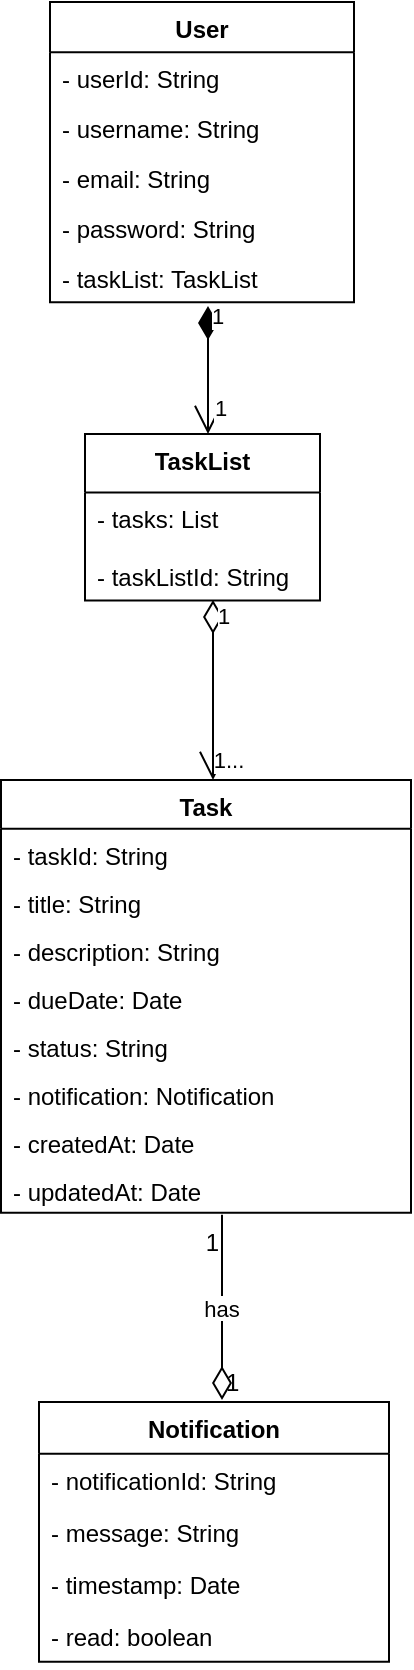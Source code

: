 <mxfile version="23.0.2" type="device">
  <diagram name="Page-1" id="cy3Fpj1-zwmyej24VfAA">
    <mxGraphModel dx="864" dy="508" grid="1" gridSize="10" guides="1" tooltips="1" connect="1" arrows="1" fold="1" page="1" pageScale="1" pageWidth="1200" pageHeight="1600" math="0" shadow="0">
      <root>
        <mxCell id="0" />
        <mxCell id="1" parent="0" />
        <mxCell id="kKWkfw3zUJg7MziUc8v9-1" value="User" style="swimlane;fontStyle=1;align=center;verticalAlign=top;childLayout=stackLayout;horizontal=1;startSize=25.067;horizontalStack=0;resizeParent=1;resizeParentMax=0;resizeLast=0;collapsible=0;marginBottom=0;" parent="1" vertex="1">
          <mxGeometry x="394" y="134" width="152" height="150.067" as="geometry" />
        </mxCell>
        <mxCell id="kKWkfw3zUJg7MziUc8v9-2" value="- userId: String" style="text;strokeColor=none;fillColor=none;align=left;verticalAlign=top;spacingLeft=4;spacingRight=4;overflow=hidden;rotatable=0;points=[[0,0.5],[1,0.5]];portConstraint=eastwest;" parent="kKWkfw3zUJg7MziUc8v9-1" vertex="1">
          <mxGeometry y="25.067" width="152" height="25" as="geometry" />
        </mxCell>
        <mxCell id="kKWkfw3zUJg7MziUc8v9-3" value="- username: String" style="text;strokeColor=none;fillColor=none;align=left;verticalAlign=top;spacingLeft=4;spacingRight=4;overflow=hidden;rotatable=0;points=[[0,0.5],[1,0.5]];portConstraint=eastwest;" parent="kKWkfw3zUJg7MziUc8v9-1" vertex="1">
          <mxGeometry y="50.067" width="152" height="25" as="geometry" />
        </mxCell>
        <mxCell id="kKWkfw3zUJg7MziUc8v9-4" value="- email: String" style="text;strokeColor=none;fillColor=none;align=left;verticalAlign=top;spacingLeft=4;spacingRight=4;overflow=hidden;rotatable=0;points=[[0,0.5],[1,0.5]];portConstraint=eastwest;" parent="kKWkfw3zUJg7MziUc8v9-1" vertex="1">
          <mxGeometry y="75.067" width="152" height="25" as="geometry" />
        </mxCell>
        <mxCell id="kKWkfw3zUJg7MziUc8v9-5" value="- password: String" style="text;strokeColor=none;fillColor=none;align=left;verticalAlign=top;spacingLeft=4;spacingRight=4;overflow=hidden;rotatable=0;points=[[0,0.5],[1,0.5]];portConstraint=eastwest;" parent="kKWkfw3zUJg7MziUc8v9-1" vertex="1">
          <mxGeometry y="100.067" width="152" height="25" as="geometry" />
        </mxCell>
        <mxCell id="kKWkfw3zUJg7MziUc8v9-6" value="- taskList: TaskList" style="text;strokeColor=none;fillColor=none;align=left;verticalAlign=top;spacingLeft=4;spacingRight=4;overflow=hidden;rotatable=0;points=[[0,0.5],[1,0.5]];portConstraint=eastwest;" parent="kKWkfw3zUJg7MziUc8v9-1" vertex="1">
          <mxGeometry y="125.067" width="152" height="25" as="geometry" />
        </mxCell>
        <mxCell id="kKWkfw3zUJg7MziUc8v9-64" value="Notification" style="swimlane;fontStyle=1;align=center;verticalAlign=top;childLayout=stackLayout;horizontal=1;startSize=25.818;horizontalStack=0;resizeParent=1;resizeParentMax=0;resizeLast=0;collapsible=0;marginBottom=0;" parent="1" vertex="1">
          <mxGeometry x="388.5" y="834" width="175" height="129.818" as="geometry" />
        </mxCell>
        <mxCell id="kKWkfw3zUJg7MziUc8v9-65" value="- notificationId: String" style="text;strokeColor=none;fillColor=none;align=left;verticalAlign=top;spacingLeft=4;spacingRight=4;overflow=hidden;rotatable=0;points=[[0,0.5],[1,0.5]];portConstraint=eastwest;" parent="kKWkfw3zUJg7MziUc8v9-64" vertex="1">
          <mxGeometry y="25.818" width="175" height="26" as="geometry" />
        </mxCell>
        <mxCell id="kKWkfw3zUJg7MziUc8v9-66" value="- message: String" style="text;strokeColor=none;fillColor=none;align=left;verticalAlign=top;spacingLeft=4;spacingRight=4;overflow=hidden;rotatable=0;points=[[0,0.5],[1,0.5]];portConstraint=eastwest;" parent="kKWkfw3zUJg7MziUc8v9-64" vertex="1">
          <mxGeometry y="51.818" width="175" height="26" as="geometry" />
        </mxCell>
        <mxCell id="kKWkfw3zUJg7MziUc8v9-67" value="- timestamp: Date" style="text;strokeColor=none;fillColor=none;align=left;verticalAlign=top;spacingLeft=4;spacingRight=4;overflow=hidden;rotatable=0;points=[[0,0.5],[1,0.5]];portConstraint=eastwest;" parent="kKWkfw3zUJg7MziUc8v9-64" vertex="1">
          <mxGeometry y="77.818" width="175" height="26" as="geometry" />
        </mxCell>
        <mxCell id="kKWkfw3zUJg7MziUc8v9-68" value="- read: boolean" style="text;strokeColor=none;fillColor=none;align=left;verticalAlign=top;spacingLeft=4;spacingRight=4;overflow=hidden;rotatable=0;points=[[0,0.5],[1,0.5]];portConstraint=eastwest;" parent="kKWkfw3zUJg7MziUc8v9-64" vertex="1">
          <mxGeometry y="103.818" width="175" height="26" as="geometry" />
        </mxCell>
        <mxCell id="kKWkfw3zUJg7MziUc8v9-70" value="has" style="curved=1;startArrow=none;endArrow=diamondThin;endSize=14;endFill=0;exitX=0.499;exitY=1;entryX=0.499;entryY=0;rounded=0;" parent="1" edge="1">
          <mxGeometry relative="1" as="geometry">
            <Array as="points" />
            <mxPoint x="480.002" y="740.348" as="sourcePoint" />
            <mxPoint x="480.002" y="833" as="targetPoint" />
          </mxGeometry>
        </mxCell>
        <mxCell id="kKWkfw3zUJg7MziUc8v9-71" value="1" style="edgeLabel;resizable=0;labelBackgroundColor=none;fontSize=12;align=right;verticalAlign=top;" parent="kKWkfw3zUJg7MziUc8v9-70" vertex="1">
          <mxGeometry x="-1" relative="1" as="geometry" />
        </mxCell>
        <mxCell id="kKWkfw3zUJg7MziUc8v9-72" value="1" style="edgeLabel;resizable=0;labelBackgroundColor=none;fontSize=12;align=left;verticalAlign=bottom;" parent="kKWkfw3zUJg7MziUc8v9-70" vertex="1">
          <mxGeometry x="1" relative="1" as="geometry" />
        </mxCell>
        <mxCell id="kKWkfw3zUJg7MziUc8v9-73" value="Task" style="swimlane;fontStyle=1;align=center;verticalAlign=top;childLayout=stackLayout;horizontal=1;startSize=24.348;horizontalStack=0;resizeParent=1;resizeParentMax=0;resizeLast=0;collapsible=0;marginBottom=0;" parent="1" vertex="1">
          <mxGeometry x="369.5" y="523" width="205" height="216.348" as="geometry" />
        </mxCell>
        <mxCell id="kKWkfw3zUJg7MziUc8v9-74" value="- taskId: String" style="text;strokeColor=none;fillColor=none;align=left;verticalAlign=top;spacingLeft=4;spacingRight=4;overflow=hidden;rotatable=0;points=[[0,0.5],[1,0.5]];portConstraint=eastwest;" parent="kKWkfw3zUJg7MziUc8v9-73" vertex="1">
          <mxGeometry y="24.348" width="205" height="24" as="geometry" />
        </mxCell>
        <mxCell id="kKWkfw3zUJg7MziUc8v9-75" value="- title: String" style="text;strokeColor=none;fillColor=none;align=left;verticalAlign=top;spacingLeft=4;spacingRight=4;overflow=hidden;rotatable=0;points=[[0,0.5],[1,0.5]];portConstraint=eastwest;" parent="kKWkfw3zUJg7MziUc8v9-73" vertex="1">
          <mxGeometry y="48.348" width="205" height="24" as="geometry" />
        </mxCell>
        <mxCell id="kKWkfw3zUJg7MziUc8v9-76" value="- description: String" style="text;strokeColor=none;fillColor=none;align=left;verticalAlign=top;spacingLeft=4;spacingRight=4;overflow=hidden;rotatable=0;points=[[0,0.5],[1,0.5]];portConstraint=eastwest;" parent="kKWkfw3zUJg7MziUc8v9-73" vertex="1">
          <mxGeometry y="72.348" width="205" height="24" as="geometry" />
        </mxCell>
        <mxCell id="kKWkfw3zUJg7MziUc8v9-77" value="- dueDate: Date" style="text;strokeColor=none;fillColor=none;align=left;verticalAlign=top;spacingLeft=4;spacingRight=4;overflow=hidden;rotatable=0;points=[[0,0.5],[1,0.5]];portConstraint=eastwest;" parent="kKWkfw3zUJg7MziUc8v9-73" vertex="1">
          <mxGeometry y="96.348" width="205" height="24" as="geometry" />
        </mxCell>
        <mxCell id="kKWkfw3zUJg7MziUc8v9-79" value="- status: String" style="text;strokeColor=none;fillColor=none;align=left;verticalAlign=top;spacingLeft=4;spacingRight=4;overflow=hidden;rotatable=0;points=[[0,0.5],[1,0.5]];portConstraint=eastwest;" parent="kKWkfw3zUJg7MziUc8v9-73" vertex="1">
          <mxGeometry y="120.348" width="205" height="24" as="geometry" />
        </mxCell>
        <mxCell id="kKWkfw3zUJg7MziUc8v9-81" value="- notification: Notification" style="text;strokeColor=none;fillColor=none;align=left;verticalAlign=top;spacingLeft=4;spacingRight=4;overflow=hidden;rotatable=0;points=[[0,0.5],[1,0.5]];portConstraint=eastwest;" parent="kKWkfw3zUJg7MziUc8v9-73" vertex="1">
          <mxGeometry y="144.348" width="205" height="24" as="geometry" />
        </mxCell>
        <mxCell id="kKWkfw3zUJg7MziUc8v9-82" value="- createdAt: Date" style="text;strokeColor=none;fillColor=none;align=left;verticalAlign=top;spacingLeft=4;spacingRight=4;overflow=hidden;rotatable=0;points=[[0,0.5],[1,0.5]];portConstraint=eastwest;" parent="kKWkfw3zUJg7MziUc8v9-73" vertex="1">
          <mxGeometry y="168.348" width="205" height="24" as="geometry" />
        </mxCell>
        <mxCell id="kKWkfw3zUJg7MziUc8v9-83" value="- updatedAt: Date" style="text;strokeColor=none;fillColor=none;align=left;verticalAlign=top;spacingLeft=4;spacingRight=4;overflow=hidden;rotatable=0;points=[[0,0.5],[1,0.5]];portConstraint=eastwest;" parent="kKWkfw3zUJg7MziUc8v9-73" vertex="1">
          <mxGeometry y="192.348" width="205" height="24" as="geometry" />
        </mxCell>
        <mxCell id="kKWkfw3zUJg7MziUc8v9-85" value="TaskList" style="swimlane;fontStyle=1;align=center;verticalAlign=top;childLayout=stackLayout;horizontal=1;startSize=29.2;horizontalStack=0;resizeParent=1;resizeParentMax=0;resizeLast=0;collapsible=0;marginBottom=0;" parent="1" vertex="1">
          <mxGeometry x="411.5" y="350" width="117.5" height="83.2" as="geometry" />
        </mxCell>
        <mxCell id="kKWkfw3zUJg7MziUc8v9-86" value="- tasks: List" style="text;strokeColor=none;fillColor=none;align=left;verticalAlign=top;spacingLeft=4;spacingRight=4;overflow=hidden;rotatable=0;points=[[0,0.5],[1,0.5]];portConstraint=eastwest;" parent="kKWkfw3zUJg7MziUc8v9-85" vertex="1">
          <mxGeometry y="29.2" width="117.5" height="29" as="geometry" />
        </mxCell>
        <mxCell id="kKWkfw3zUJg7MziUc8v9-21" value="- taskListId: String" style="text;strokeColor=none;fillColor=none;align=left;verticalAlign=top;spacingLeft=4;spacingRight=4;overflow=hidden;rotatable=0;points=[[0,0.5],[1,0.5]];portConstraint=eastwest;" parent="kKWkfw3zUJg7MziUc8v9-85" vertex="1">
          <mxGeometry y="58.2" width="117.5" height="25" as="geometry" />
        </mxCell>
        <mxCell id="kKWkfw3zUJg7MziUc8v9-91" value="1" style="endArrow=open;html=1;endSize=12;startArrow=diamondThin;startSize=14;startFill=1;edgeStyle=orthogonalEdgeStyle;align=left;verticalAlign=bottom;rounded=0;" parent="1" edge="1">
          <mxGeometry x="-0.562" relative="1" as="geometry">
            <mxPoint x="473" y="286" as="sourcePoint" />
            <mxPoint x="473" y="350" as="targetPoint" />
            <mxPoint as="offset" />
          </mxGeometry>
        </mxCell>
        <mxCell id="kKWkfw3zUJg7MziUc8v9-93" value="1" style="edgeLabel;html=1;align=center;verticalAlign=middle;resizable=0;points=[];" parent="kKWkfw3zUJg7MziUc8v9-91" vertex="1" connectable="0">
          <mxGeometry x="0.594" y="6" relative="1" as="geometry">
            <mxPoint as="offset" />
          </mxGeometry>
        </mxCell>
        <mxCell id="kKWkfw3zUJg7MziUc8v9-94" value="1" style="endArrow=open;html=1;endSize=12;startArrow=diamondThin;startSize=14;startFill=0;edgeStyle=orthogonalEdgeStyle;align=left;verticalAlign=bottom;rounded=0;" parent="1" edge="1">
          <mxGeometry x="-0.622" relative="1" as="geometry">
            <mxPoint x="475.5" y="433" as="sourcePoint" />
            <mxPoint x="475.5" y="523" as="targetPoint" />
            <mxPoint as="offset" />
          </mxGeometry>
        </mxCell>
        <mxCell id="kKWkfw3zUJg7MziUc8v9-95" value="1..." style="edgeLabel;html=1;align=center;verticalAlign=middle;resizable=0;points=[];" parent="kKWkfw3zUJg7MziUc8v9-94" vertex="1" connectable="0">
          <mxGeometry x="0.778" y="7" relative="1" as="geometry">
            <mxPoint as="offset" />
          </mxGeometry>
        </mxCell>
      </root>
    </mxGraphModel>
  </diagram>
</mxfile>
